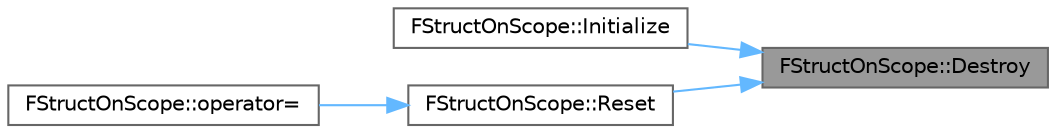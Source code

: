 digraph "FStructOnScope::Destroy"
{
 // INTERACTIVE_SVG=YES
 // LATEX_PDF_SIZE
  bgcolor="transparent";
  edge [fontname=Helvetica,fontsize=10,labelfontname=Helvetica,labelfontsize=10];
  node [fontname=Helvetica,fontsize=10,shape=box,height=0.2,width=0.4];
  rankdir="RL";
  Node1 [id="Node000001",label="FStructOnScope::Destroy",height=0.2,width=0.4,color="gray40", fillcolor="grey60", style="filled", fontcolor="black",tooltip=" "];
  Node1 -> Node2 [id="edge1_Node000001_Node000002",dir="back",color="steelblue1",style="solid",tooltip=" "];
  Node2 [id="Node000002",label="FStructOnScope::Initialize",height=0.2,width=0.4,color="grey40", fillcolor="white", style="filled",URL="$d2/dae/classFStructOnScope.html#a0d145c6e154ad844f739c236e917d2ba",tooltip="Re-initializes the scope with a specified UStruct."];
  Node1 -> Node3 [id="edge2_Node000001_Node000003",dir="back",color="steelblue1",style="solid",tooltip=" "];
  Node3 [id="Node000003",label="FStructOnScope::Reset",height=0.2,width=0.4,color="grey40", fillcolor="white", style="filled",URL="$d2/dae/classFStructOnScope.html#ab0631a35f358d1d5708ef44353c6631b",tooltip=" "];
  Node3 -> Node4 [id="edge3_Node000003_Node000004",dir="back",color="steelblue1",style="solid",tooltip=" "];
  Node4 [id="Node000004",label="FStructOnScope::operator=",height=0.2,width=0.4,color="grey40", fillcolor="white", style="filled",URL="$d2/dae/classFStructOnScope.html#a34a00a7217ffe699355b5b946e527e7e",tooltip=" "];
}
